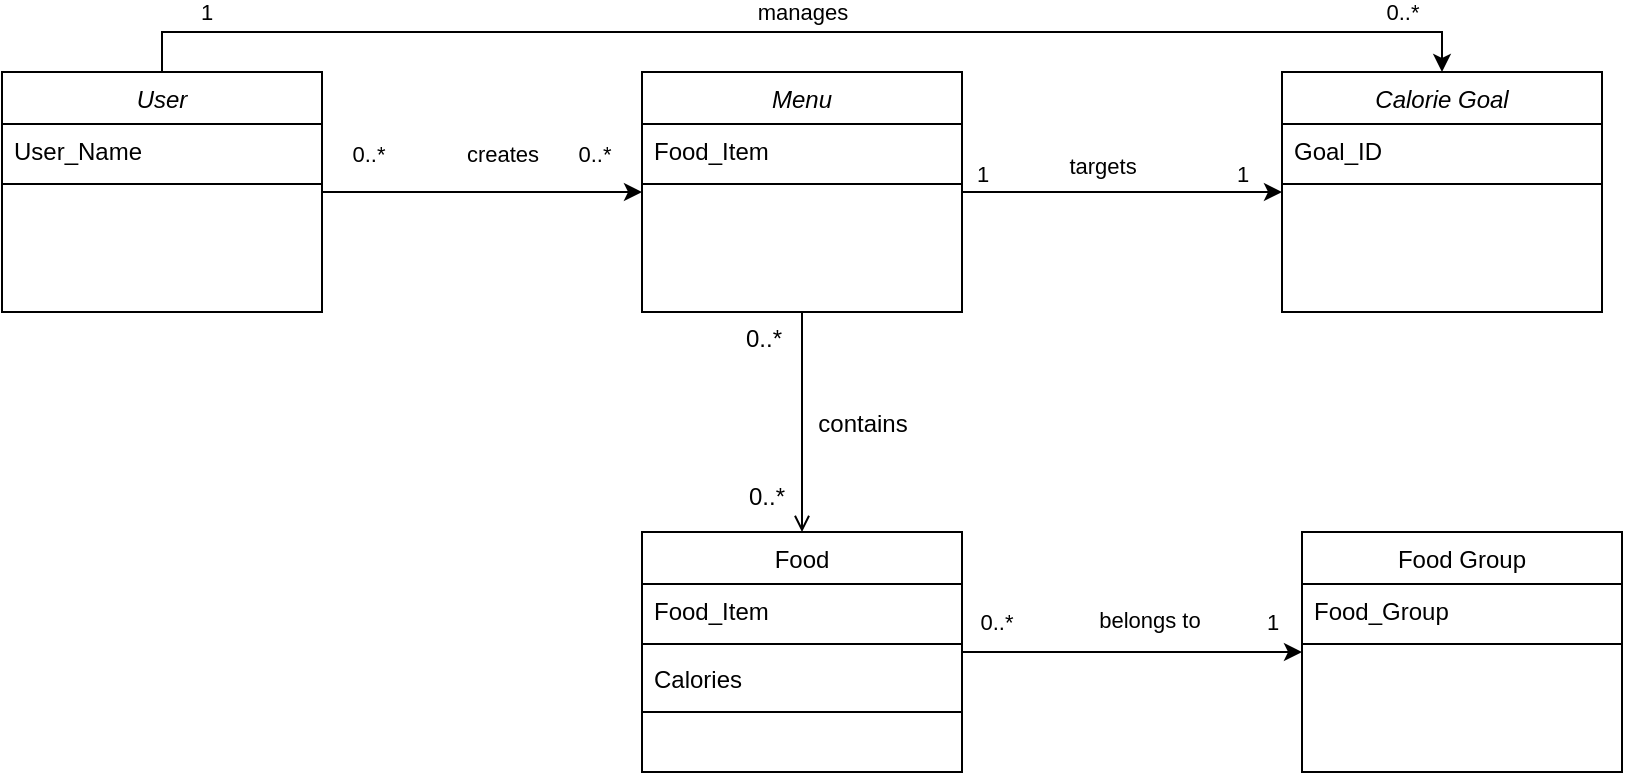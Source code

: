 <mxfile version="21.7.4" type="github">
  <diagram id="C5RBs43oDa-KdzZeNtuy" name="Page-1">
    <mxGraphModel dx="1434" dy="758" grid="1" gridSize="10" guides="1" tooltips="1" connect="1" arrows="1" fold="1" page="1" pageScale="1" pageWidth="827" pageHeight="1169" math="0" shadow="0">
      <root>
        <mxCell id="WIyWlLk6GJQsqaUBKTNV-0" />
        <mxCell id="WIyWlLk6GJQsqaUBKTNV-1" parent="WIyWlLk6GJQsqaUBKTNV-0" />
        <mxCell id="G0pXQuL5mHlQzmfMtuwv-30" style="edgeStyle=orthogonalEdgeStyle;rounded=0;orthogonalLoop=1;jettySize=auto;html=1;exitX=1;exitY=0.5;exitDx=0;exitDy=0;entryX=0;entryY=0.5;entryDx=0;entryDy=0;" edge="1" parent="WIyWlLk6GJQsqaUBKTNV-1" source="zkfFHV4jXpPFQw0GAbJ--0" target="G0pXQuL5mHlQzmfMtuwv-25">
          <mxGeometry relative="1" as="geometry" />
        </mxCell>
        <mxCell id="G0pXQuL5mHlQzmfMtuwv-31" value="targets" style="edgeLabel;html=1;align=center;verticalAlign=middle;resizable=0;points=[];" vertex="1" connectable="0" parent="G0pXQuL5mHlQzmfMtuwv-30">
          <mxGeometry x="-0.025" y="4" relative="1" as="geometry">
            <mxPoint x="-8" y="-9" as="offset" />
          </mxGeometry>
        </mxCell>
        <mxCell id="G0pXQuL5mHlQzmfMtuwv-33" value="1" style="edgeLabel;html=1;align=center;verticalAlign=middle;resizable=0;points=[];" vertex="1" connectable="0" parent="G0pXQuL5mHlQzmfMtuwv-30">
          <mxGeometry x="0.6" y="4" relative="1" as="geometry">
            <mxPoint x="12" y="-5" as="offset" />
          </mxGeometry>
        </mxCell>
        <mxCell id="G0pXQuL5mHlQzmfMtuwv-34" value="1" style="edgeLabel;html=1;align=center;verticalAlign=middle;resizable=0;points=[];" vertex="1" connectable="0" parent="G0pXQuL5mHlQzmfMtuwv-30">
          <mxGeometry x="-0.775" y="2" relative="1" as="geometry">
            <mxPoint x="-8" y="-7" as="offset" />
          </mxGeometry>
        </mxCell>
        <mxCell id="zkfFHV4jXpPFQw0GAbJ--0" value="Menu" style="swimlane;fontStyle=2;align=center;verticalAlign=top;childLayout=stackLayout;horizontal=1;startSize=26;horizontalStack=0;resizeParent=1;resizeLast=0;collapsible=1;marginBottom=0;rounded=0;shadow=0;strokeWidth=1;" parent="WIyWlLk6GJQsqaUBKTNV-1" vertex="1">
          <mxGeometry x="329" y="40" width="160" height="120" as="geometry">
            <mxRectangle x="230" y="140" width="160" height="26" as="alternateBounds" />
          </mxGeometry>
        </mxCell>
        <mxCell id="zkfFHV4jXpPFQw0GAbJ--1" value="Food_Item" style="text;align=left;verticalAlign=top;spacingLeft=4;spacingRight=4;overflow=hidden;rotatable=0;points=[[0,0.5],[1,0.5]];portConstraint=eastwest;" parent="zkfFHV4jXpPFQw0GAbJ--0" vertex="1">
          <mxGeometry y="26" width="160" height="26" as="geometry" />
        </mxCell>
        <mxCell id="zkfFHV4jXpPFQw0GAbJ--4" value="" style="line;html=1;strokeWidth=1;align=left;verticalAlign=middle;spacingTop=-1;spacingLeft=3;spacingRight=3;rotatable=0;labelPosition=right;points=[];portConstraint=eastwest;" parent="zkfFHV4jXpPFQw0GAbJ--0" vertex="1">
          <mxGeometry y="52" width="160" height="8" as="geometry" />
        </mxCell>
        <mxCell id="zkfFHV4jXpPFQw0GAbJ--17" value="Food" style="swimlane;fontStyle=0;align=center;verticalAlign=top;childLayout=stackLayout;horizontal=1;startSize=26;horizontalStack=0;resizeParent=1;resizeLast=0;collapsible=1;marginBottom=0;rounded=0;shadow=0;strokeWidth=1;" parent="WIyWlLk6GJQsqaUBKTNV-1" vertex="1">
          <mxGeometry x="329" y="270" width="160" height="120" as="geometry">
            <mxRectangle x="550" y="140" width="160" height="26" as="alternateBounds" />
          </mxGeometry>
        </mxCell>
        <mxCell id="zkfFHV4jXpPFQw0GAbJ--18" value="Food_Item" style="text;align=left;verticalAlign=top;spacingLeft=4;spacingRight=4;overflow=hidden;rotatable=0;points=[[0,0.5],[1,0.5]];portConstraint=eastwest;" parent="zkfFHV4jXpPFQw0GAbJ--17" vertex="1">
          <mxGeometry y="26" width="160" height="26" as="geometry" />
        </mxCell>
        <mxCell id="zkfFHV4jXpPFQw0GAbJ--23" value="" style="line;html=1;strokeWidth=1;align=left;verticalAlign=middle;spacingTop=-1;spacingLeft=3;spacingRight=3;rotatable=0;labelPosition=right;points=[];portConstraint=eastwest;" parent="zkfFHV4jXpPFQw0GAbJ--17" vertex="1">
          <mxGeometry y="52" width="160" height="8" as="geometry" />
        </mxCell>
        <mxCell id="G0pXQuL5mHlQzmfMtuwv-16" value="Calories" style="text;align=left;verticalAlign=top;spacingLeft=4;spacingRight=4;overflow=hidden;rotatable=0;points=[[0,0.5],[1,0.5]];portConstraint=eastwest;" vertex="1" parent="zkfFHV4jXpPFQw0GAbJ--17">
          <mxGeometry y="60" width="160" height="26" as="geometry" />
        </mxCell>
        <mxCell id="G0pXQuL5mHlQzmfMtuwv-17" value="" style="line;html=1;strokeWidth=1;align=left;verticalAlign=middle;spacingTop=-1;spacingLeft=3;spacingRight=3;rotatable=0;labelPosition=right;points=[];portConstraint=eastwest;" vertex="1" parent="zkfFHV4jXpPFQw0GAbJ--17">
          <mxGeometry y="86" width="160" height="8" as="geometry" />
        </mxCell>
        <mxCell id="zkfFHV4jXpPFQw0GAbJ--26" value="" style="endArrow=open;shadow=0;strokeWidth=1;rounded=0;endFill=1;edgeStyle=elbowEdgeStyle;elbow=vertical;" parent="WIyWlLk6GJQsqaUBKTNV-1" source="zkfFHV4jXpPFQw0GAbJ--0" target="zkfFHV4jXpPFQw0GAbJ--17" edge="1">
          <mxGeometry x="0.5" y="41" relative="1" as="geometry">
            <mxPoint x="579" y="212" as="sourcePoint" />
            <mxPoint x="739" y="212" as="targetPoint" />
            <mxPoint x="-40" y="32" as="offset" />
          </mxGeometry>
        </mxCell>
        <mxCell id="zkfFHV4jXpPFQw0GAbJ--27" value="0..*" style="resizable=0;align=left;verticalAlign=bottom;labelBackgroundColor=none;fontSize=12;" parent="zkfFHV4jXpPFQw0GAbJ--26" connectable="0" vertex="1">
          <mxGeometry x="-1" relative="1" as="geometry">
            <mxPoint x="-30" y="22" as="offset" />
          </mxGeometry>
        </mxCell>
        <mxCell id="zkfFHV4jXpPFQw0GAbJ--28" value="0..*" style="resizable=0;align=right;verticalAlign=bottom;labelBackgroundColor=none;fontSize=12;" parent="zkfFHV4jXpPFQw0GAbJ--26" connectable="0" vertex="1">
          <mxGeometry x="1" relative="1" as="geometry">
            <mxPoint x="-7" y="-9" as="offset" />
          </mxGeometry>
        </mxCell>
        <mxCell id="zkfFHV4jXpPFQw0GAbJ--29" value="contains" style="text;html=1;resizable=0;points=[];;align=center;verticalAlign=middle;labelBackgroundColor=none;rounded=0;shadow=0;strokeWidth=1;fontSize=12;" parent="zkfFHV4jXpPFQw0GAbJ--26" vertex="1" connectable="0">
          <mxGeometry x="0.5" y="49" relative="1" as="geometry">
            <mxPoint x="-19" y="-27" as="offset" />
          </mxGeometry>
        </mxCell>
        <mxCell id="G0pXQuL5mHlQzmfMtuwv-0" value="Food Group" style="swimlane;fontStyle=0;align=center;verticalAlign=top;childLayout=stackLayout;horizontal=1;startSize=26;horizontalStack=0;resizeParent=1;resizeLast=0;collapsible=1;marginBottom=0;rounded=0;shadow=0;strokeWidth=1;" vertex="1" parent="WIyWlLk6GJQsqaUBKTNV-1">
          <mxGeometry x="659" y="270" width="160" height="120" as="geometry">
            <mxRectangle x="550" y="140" width="160" height="26" as="alternateBounds" />
          </mxGeometry>
        </mxCell>
        <mxCell id="G0pXQuL5mHlQzmfMtuwv-1" value="Food_Group" style="text;align=left;verticalAlign=top;spacingLeft=4;spacingRight=4;overflow=hidden;rotatable=0;points=[[0,0.5],[1,0.5]];portConstraint=eastwest;" vertex="1" parent="G0pXQuL5mHlQzmfMtuwv-0">
          <mxGeometry y="26" width="160" height="26" as="geometry" />
        </mxCell>
        <mxCell id="G0pXQuL5mHlQzmfMtuwv-6" value="" style="line;html=1;strokeWidth=1;align=left;verticalAlign=middle;spacingTop=-1;spacingLeft=3;spacingRight=3;rotatable=0;labelPosition=right;points=[];portConstraint=eastwest;" vertex="1" parent="G0pXQuL5mHlQzmfMtuwv-0">
          <mxGeometry y="52" width="160" height="8" as="geometry" />
        </mxCell>
        <mxCell id="G0pXQuL5mHlQzmfMtuwv-9" style="edgeStyle=orthogonalEdgeStyle;rounded=0;orthogonalLoop=1;jettySize=auto;html=1;entryX=0;entryY=0.5;entryDx=0;entryDy=0;exitX=1;exitY=0.5;exitDx=0;exitDy=0;" edge="1" parent="WIyWlLk6GJQsqaUBKTNV-1" source="zkfFHV4jXpPFQw0GAbJ--17" target="G0pXQuL5mHlQzmfMtuwv-0">
          <mxGeometry relative="1" as="geometry">
            <mxPoint x="789" y="115" as="sourcePoint" />
            <mxPoint x="979" y="230" as="targetPoint" />
          </mxGeometry>
        </mxCell>
        <mxCell id="G0pXQuL5mHlQzmfMtuwv-10" value="belongs to&amp;nbsp;" style="edgeLabel;html=1;align=center;verticalAlign=middle;resizable=0;points=[];" vertex="1" connectable="0" parent="G0pXQuL5mHlQzmfMtuwv-9">
          <mxGeometry x="0.104" y="-4" relative="1" as="geometry">
            <mxPoint x="1" y="-20" as="offset" />
          </mxGeometry>
        </mxCell>
        <mxCell id="G0pXQuL5mHlQzmfMtuwv-13" value="1" style="edgeLabel;html=1;align=center;verticalAlign=middle;resizable=0;points=[];" vertex="1" connectable="0" parent="G0pXQuL5mHlQzmfMtuwv-9">
          <mxGeometry x="0.709" y="-3" relative="1" as="geometry">
            <mxPoint x="9" y="-18" as="offset" />
          </mxGeometry>
        </mxCell>
        <mxCell id="G0pXQuL5mHlQzmfMtuwv-14" value="0..*" style="edgeLabel;html=1;align=center;verticalAlign=middle;resizable=0;points=[];" vertex="1" connectable="0" parent="G0pXQuL5mHlQzmfMtuwv-9">
          <mxGeometry x="-0.678" y="3" relative="1" as="geometry">
            <mxPoint x="-11" y="-12" as="offset" />
          </mxGeometry>
        </mxCell>
        <mxCell id="G0pXQuL5mHlQzmfMtuwv-21" style="edgeStyle=orthogonalEdgeStyle;rounded=0;orthogonalLoop=1;jettySize=auto;html=1;entryX=0;entryY=0.5;entryDx=0;entryDy=0;exitX=1;exitY=0.5;exitDx=0;exitDy=0;" edge="1" parent="WIyWlLk6GJQsqaUBKTNV-1" source="G0pXQuL5mHlQzmfMtuwv-18" target="zkfFHV4jXpPFQw0GAbJ--0">
          <mxGeometry relative="1" as="geometry">
            <mxPoint x="189" y="90" as="sourcePoint" />
          </mxGeometry>
        </mxCell>
        <mxCell id="G0pXQuL5mHlQzmfMtuwv-22" value="creates" style="edgeLabel;html=1;align=center;verticalAlign=middle;resizable=0;points=[];" vertex="1" connectable="0" parent="G0pXQuL5mHlQzmfMtuwv-21">
          <mxGeometry x="0.039" y="-2" relative="1" as="geometry">
            <mxPoint x="7" y="-21" as="offset" />
          </mxGeometry>
        </mxCell>
        <mxCell id="G0pXQuL5mHlQzmfMtuwv-23" value="0..*" style="edgeLabel;html=1;align=center;verticalAlign=middle;resizable=0;points=[];" vertex="1" connectable="0" parent="G0pXQuL5mHlQzmfMtuwv-21">
          <mxGeometry x="0.627" y="-2" relative="1" as="geometry">
            <mxPoint x="6" y="-21" as="offset" />
          </mxGeometry>
        </mxCell>
        <mxCell id="G0pXQuL5mHlQzmfMtuwv-24" value="0..*" style="edgeLabel;html=1;align=center;verticalAlign=middle;resizable=0;points=[];" vertex="1" connectable="0" parent="G0pXQuL5mHlQzmfMtuwv-21">
          <mxGeometry x="-0.686" y="2" relative="1" as="geometry">
            <mxPoint x="-2" y="-17" as="offset" />
          </mxGeometry>
        </mxCell>
        <mxCell id="G0pXQuL5mHlQzmfMtuwv-35" style="edgeStyle=orthogonalEdgeStyle;rounded=0;orthogonalLoop=1;jettySize=auto;html=1;exitX=0.5;exitY=0;exitDx=0;exitDy=0;entryX=0.5;entryY=0;entryDx=0;entryDy=0;" edge="1" parent="WIyWlLk6GJQsqaUBKTNV-1" source="G0pXQuL5mHlQzmfMtuwv-18" target="G0pXQuL5mHlQzmfMtuwv-25">
          <mxGeometry relative="1" as="geometry" />
        </mxCell>
        <mxCell id="G0pXQuL5mHlQzmfMtuwv-36" value="manages" style="edgeLabel;html=1;align=center;verticalAlign=middle;resizable=0;points=[];" vertex="1" connectable="0" parent="G0pXQuL5mHlQzmfMtuwv-35">
          <mxGeometry x="0.015" y="-2" relative="1" as="geometry">
            <mxPoint x="-5" y="-12" as="offset" />
          </mxGeometry>
        </mxCell>
        <mxCell id="G0pXQuL5mHlQzmfMtuwv-37" value="1" style="edgeLabel;html=1;align=center;verticalAlign=middle;resizable=0;points=[];" vertex="1" connectable="0" parent="G0pXQuL5mHlQzmfMtuwv-35">
          <mxGeometry x="-0.876" y="1" relative="1" as="geometry">
            <mxPoint y="-9" as="offset" />
          </mxGeometry>
        </mxCell>
        <mxCell id="G0pXQuL5mHlQzmfMtuwv-38" value="0..*" style="edgeLabel;html=1;align=center;verticalAlign=middle;resizable=0;points=[];" vertex="1" connectable="0" parent="G0pXQuL5mHlQzmfMtuwv-35">
          <mxGeometry x="0.882" y="-3" relative="1" as="geometry">
            <mxPoint y="-13" as="offset" />
          </mxGeometry>
        </mxCell>
        <mxCell id="G0pXQuL5mHlQzmfMtuwv-18" value="User" style="swimlane;fontStyle=2;align=center;verticalAlign=top;childLayout=stackLayout;horizontal=1;startSize=26;horizontalStack=0;resizeParent=1;resizeLast=0;collapsible=1;marginBottom=0;rounded=0;shadow=0;strokeWidth=1;" vertex="1" parent="WIyWlLk6GJQsqaUBKTNV-1">
          <mxGeometry x="9" y="40" width="160" height="120" as="geometry">
            <mxRectangle x="230" y="140" width="160" height="26" as="alternateBounds" />
          </mxGeometry>
        </mxCell>
        <mxCell id="G0pXQuL5mHlQzmfMtuwv-19" value="User_Name" style="text;align=left;verticalAlign=top;spacingLeft=4;spacingRight=4;overflow=hidden;rotatable=0;points=[[0,0.5],[1,0.5]];portConstraint=eastwest;" vertex="1" parent="G0pXQuL5mHlQzmfMtuwv-18">
          <mxGeometry y="26" width="160" height="26" as="geometry" />
        </mxCell>
        <mxCell id="G0pXQuL5mHlQzmfMtuwv-20" value="" style="line;html=1;strokeWidth=1;align=left;verticalAlign=middle;spacingTop=-1;spacingLeft=3;spacingRight=3;rotatable=0;labelPosition=right;points=[];portConstraint=eastwest;" vertex="1" parent="G0pXQuL5mHlQzmfMtuwv-18">
          <mxGeometry y="52" width="160" height="8" as="geometry" />
        </mxCell>
        <mxCell id="G0pXQuL5mHlQzmfMtuwv-25" value="Calorie Goal" style="swimlane;fontStyle=2;align=center;verticalAlign=top;childLayout=stackLayout;horizontal=1;startSize=26;horizontalStack=0;resizeParent=1;resizeLast=0;collapsible=1;marginBottom=0;rounded=0;shadow=0;strokeWidth=1;" vertex="1" parent="WIyWlLk6GJQsqaUBKTNV-1">
          <mxGeometry x="649" y="40" width="160" height="120" as="geometry">
            <mxRectangle x="230" y="140" width="160" height="26" as="alternateBounds" />
          </mxGeometry>
        </mxCell>
        <mxCell id="G0pXQuL5mHlQzmfMtuwv-26" value="Goal_ID" style="text;align=left;verticalAlign=top;spacingLeft=4;spacingRight=4;overflow=hidden;rotatable=0;points=[[0,0.5],[1,0.5]];portConstraint=eastwest;" vertex="1" parent="G0pXQuL5mHlQzmfMtuwv-25">
          <mxGeometry y="26" width="160" height="26" as="geometry" />
        </mxCell>
        <mxCell id="G0pXQuL5mHlQzmfMtuwv-27" value="" style="line;html=1;strokeWidth=1;align=left;verticalAlign=middle;spacingTop=-1;spacingLeft=3;spacingRight=3;rotatable=0;labelPosition=right;points=[];portConstraint=eastwest;" vertex="1" parent="G0pXQuL5mHlQzmfMtuwv-25">
          <mxGeometry y="52" width="160" height="8" as="geometry" />
        </mxCell>
      </root>
    </mxGraphModel>
  </diagram>
</mxfile>

